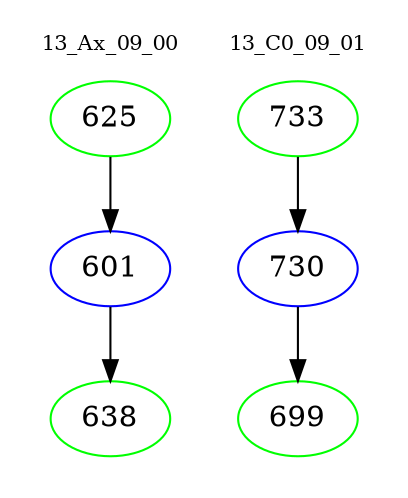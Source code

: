 digraph{
subgraph cluster_0 {
color = white
label = "13_Ax_09_00";
fontsize=10;
T0_625 [label="625", color="green"]
T0_625 -> T0_601 [color="black"]
T0_601 [label="601", color="blue"]
T0_601 -> T0_638 [color="black"]
T0_638 [label="638", color="green"]
}
subgraph cluster_1 {
color = white
label = "13_C0_09_01";
fontsize=10;
T1_733 [label="733", color="green"]
T1_733 -> T1_730 [color="black"]
T1_730 [label="730", color="blue"]
T1_730 -> T1_699 [color="black"]
T1_699 [label="699", color="green"]
}
}
